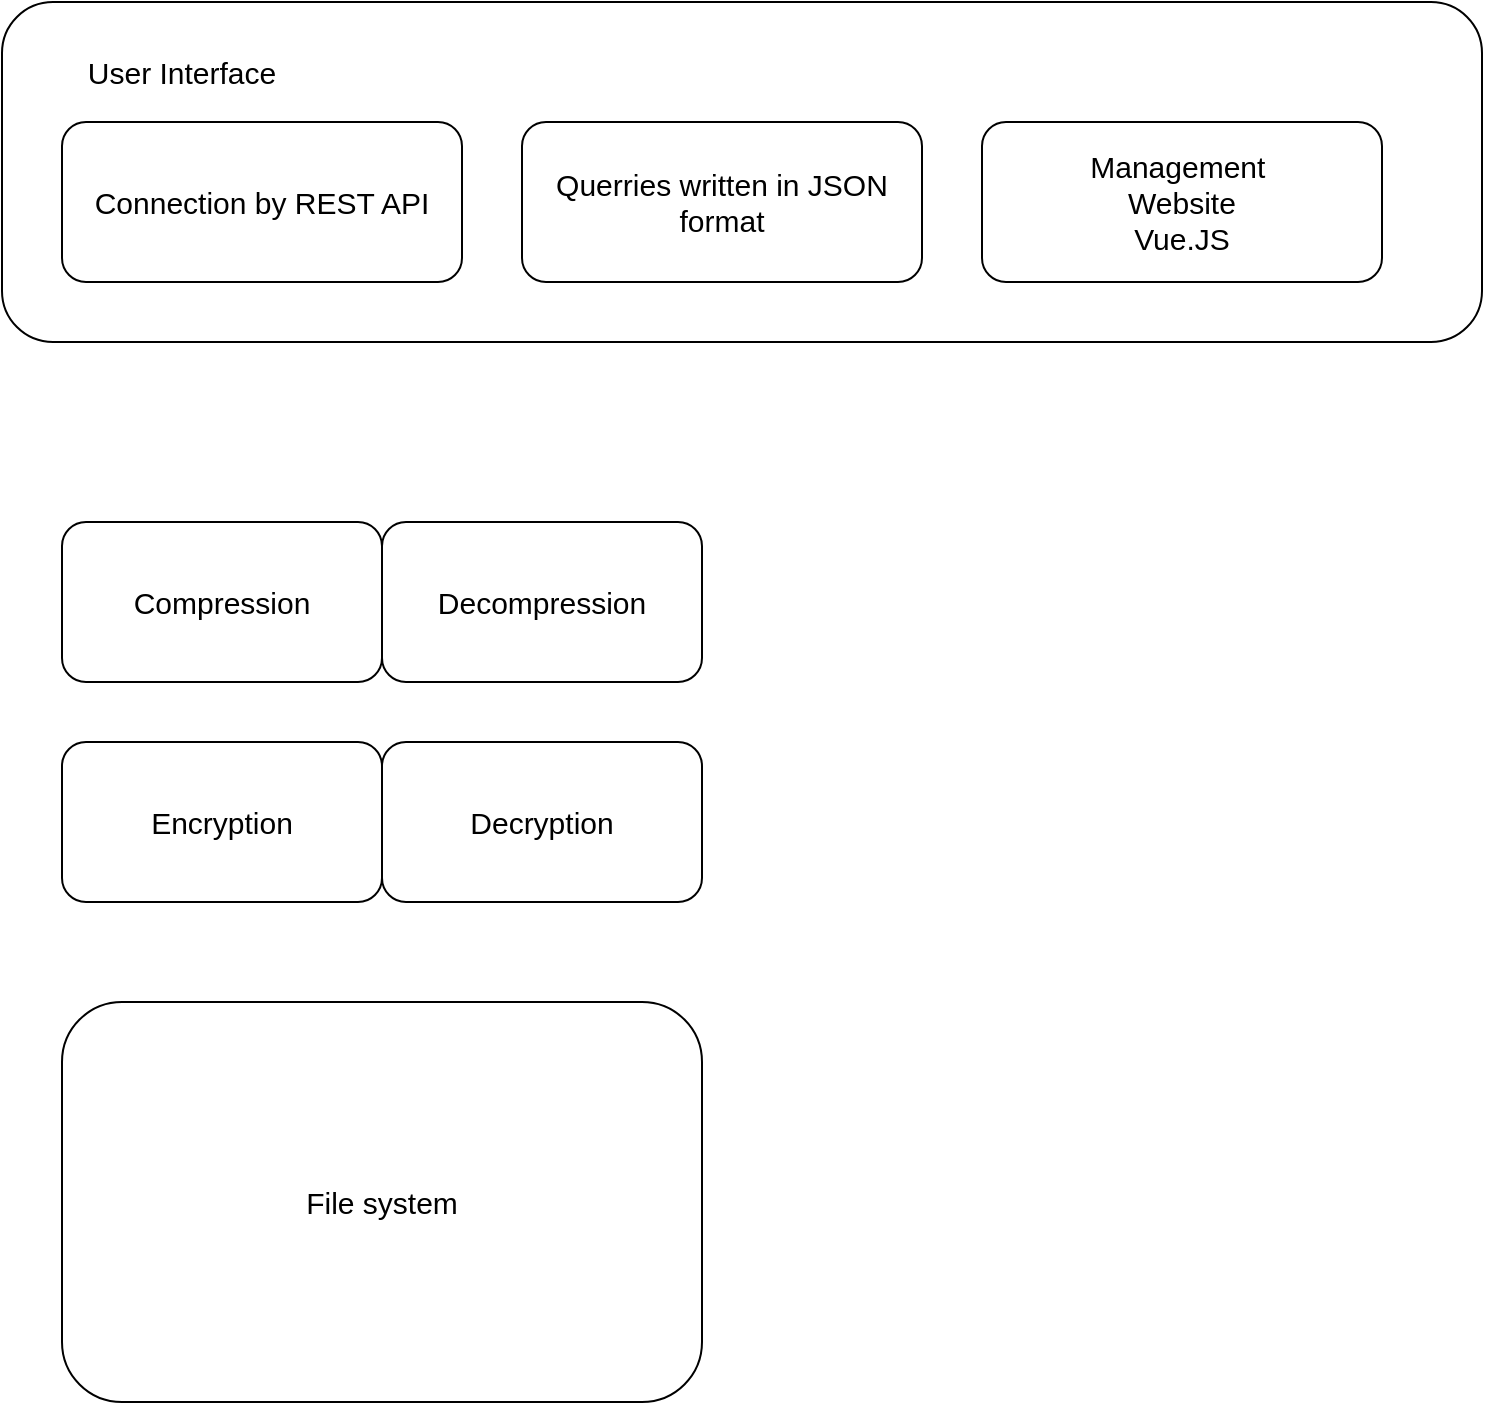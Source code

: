 <mxfile>
    <diagram id="4s4wmSV2WrCfdVHgzlU5" name="Page-1">
        <mxGraphModel dx="1309" dy="719" grid="1" gridSize="10" guides="1" tooltips="1" connect="1" arrows="1" fold="1" page="1" pageScale="1" pageWidth="850" pageHeight="1100" math="0" shadow="0">
            <root>
                <mxCell id="0"/>
                <mxCell id="1" parent="0"/>
                <mxCell id="12" value="" style="rounded=1;whiteSpace=wrap;html=1;fontSize=15;" vertex="1" parent="1">
                    <mxGeometry x="50" y="60" width="740" height="170" as="geometry"/>
                </mxCell>
                <mxCell id="2" value="&lt;font style=&quot;font-size: 15px;&quot;&gt;Management&amp;nbsp;&lt;br&gt;Website&lt;br&gt;Vue.JS&lt;/font&gt;" style="rounded=1;whiteSpace=wrap;html=1;" vertex="1" parent="1">
                    <mxGeometry x="540" y="120" width="200" height="80" as="geometry"/>
                </mxCell>
                <mxCell id="3" value="&lt;span style=&quot;font-size: 15px;&quot;&gt;Connection by REST API&lt;/span&gt;" style="rounded=1;whiteSpace=wrap;html=1;" vertex="1" parent="1">
                    <mxGeometry x="80" y="120" width="200" height="80" as="geometry"/>
                </mxCell>
                <mxCell id="4" value="&lt;span style=&quot;font-size: 15px;&quot;&gt;Querries written in JSON format&lt;/span&gt;" style="rounded=1;whiteSpace=wrap;html=1;" vertex="1" parent="1">
                    <mxGeometry x="310" y="120" width="200" height="80" as="geometry"/>
                </mxCell>
                <mxCell id="6" value="Compression" style="rounded=1;whiteSpace=wrap;html=1;fontSize=15;" vertex="1" parent="1">
                    <mxGeometry x="80" y="320" width="160" height="80" as="geometry"/>
                </mxCell>
                <mxCell id="7" value="Encryption" style="rounded=1;whiteSpace=wrap;html=1;fontSize=15;" vertex="1" parent="1">
                    <mxGeometry x="80" y="430" width="160" height="80" as="geometry"/>
                </mxCell>
                <mxCell id="8" value="File system" style="rounded=1;whiteSpace=wrap;html=1;fontSize=15;" vertex="1" parent="1">
                    <mxGeometry x="80" y="560" width="320" height="200" as="geometry"/>
                </mxCell>
                <mxCell id="9" value="Decompression" style="rounded=1;whiteSpace=wrap;html=1;fontSize=15;" vertex="1" parent="1">
                    <mxGeometry x="240" y="320" width="160" height="80" as="geometry"/>
                </mxCell>
                <mxCell id="11" value="Decryption" style="rounded=1;whiteSpace=wrap;html=1;fontSize=15;" vertex="1" parent="1">
                    <mxGeometry x="240" y="430" width="160" height="80" as="geometry"/>
                </mxCell>
                <mxCell id="13" value="User Interface" style="text;html=1;strokeColor=none;fillColor=none;align=center;verticalAlign=middle;whiteSpace=wrap;rounded=0;fontSize=15;" vertex="1" parent="1">
                    <mxGeometry x="80" y="80" width="120" height="30" as="geometry"/>
                </mxCell>
            </root>
        </mxGraphModel>
    </diagram>
</mxfile>